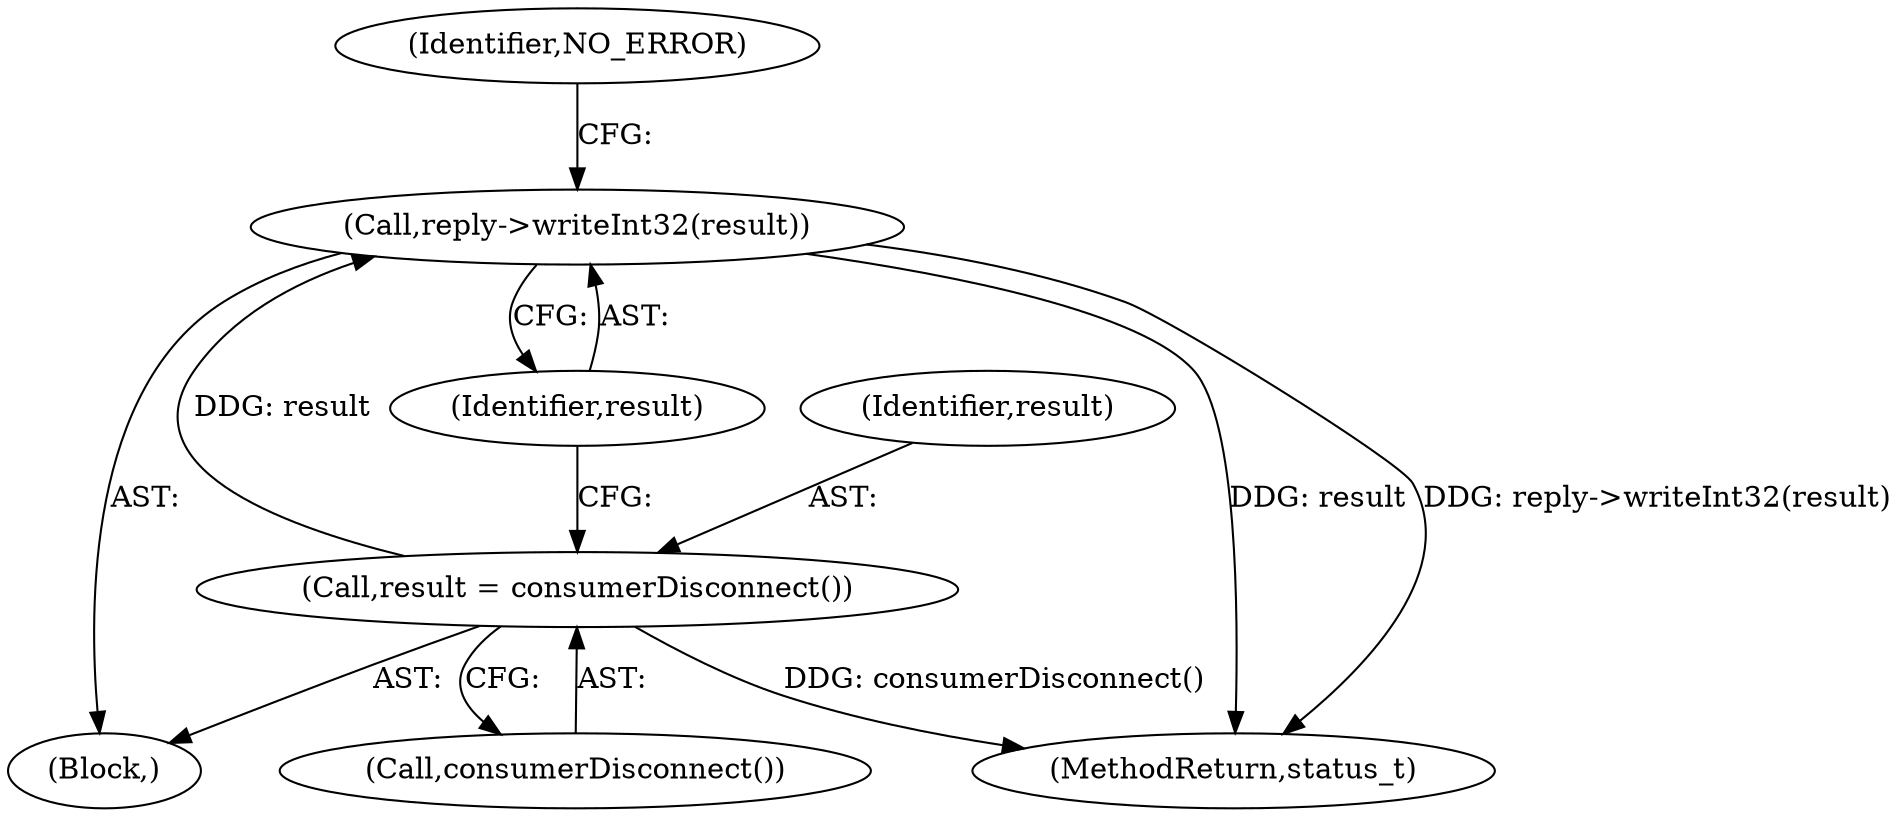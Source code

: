 digraph "0_Android_dded8fdbb700d6cc498debc69a780915bc34d755@API" {
"1000273" [label="(Call,reply->writeInt32(result))"];
"1000270" [label="(Call,result = consumerDisconnect())"];
"1000270" [label="(Call,result = consumerDisconnect())"];
"1000274" [label="(Identifier,result)"];
"1000264" [label="(Block,)"];
"1000271" [label="(Identifier,result)"];
"1000476" [label="(MethodReturn,status_t)"];
"1000273" [label="(Call,reply->writeInt32(result))"];
"1000272" [label="(Call,consumerDisconnect())"];
"1000276" [label="(Identifier,NO_ERROR)"];
"1000273" -> "1000264"  [label="AST: "];
"1000273" -> "1000274"  [label="CFG: "];
"1000274" -> "1000273"  [label="AST: "];
"1000276" -> "1000273"  [label="CFG: "];
"1000273" -> "1000476"  [label="DDG: result"];
"1000273" -> "1000476"  [label="DDG: reply->writeInt32(result)"];
"1000270" -> "1000273"  [label="DDG: result"];
"1000270" -> "1000264"  [label="AST: "];
"1000270" -> "1000272"  [label="CFG: "];
"1000271" -> "1000270"  [label="AST: "];
"1000272" -> "1000270"  [label="AST: "];
"1000274" -> "1000270"  [label="CFG: "];
"1000270" -> "1000476"  [label="DDG: consumerDisconnect()"];
}
